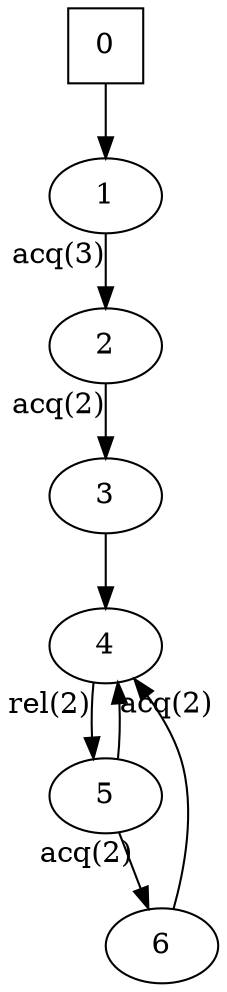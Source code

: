 digraph auto_5{
0[shape=square];
1;
2;
3;
4;
5;
6;
1 -> 2[xlabel="acq(3)"];
2 -> 3[xlabel="acq(2)"];
3 -> 4;
5 -> 6[xlabel="acq(2)"];
5 -> 4[xlabel="acq(2)"];
4 -> 5[xlabel="rel(2)"];
6 -> 4;
0 -> 1;
}
